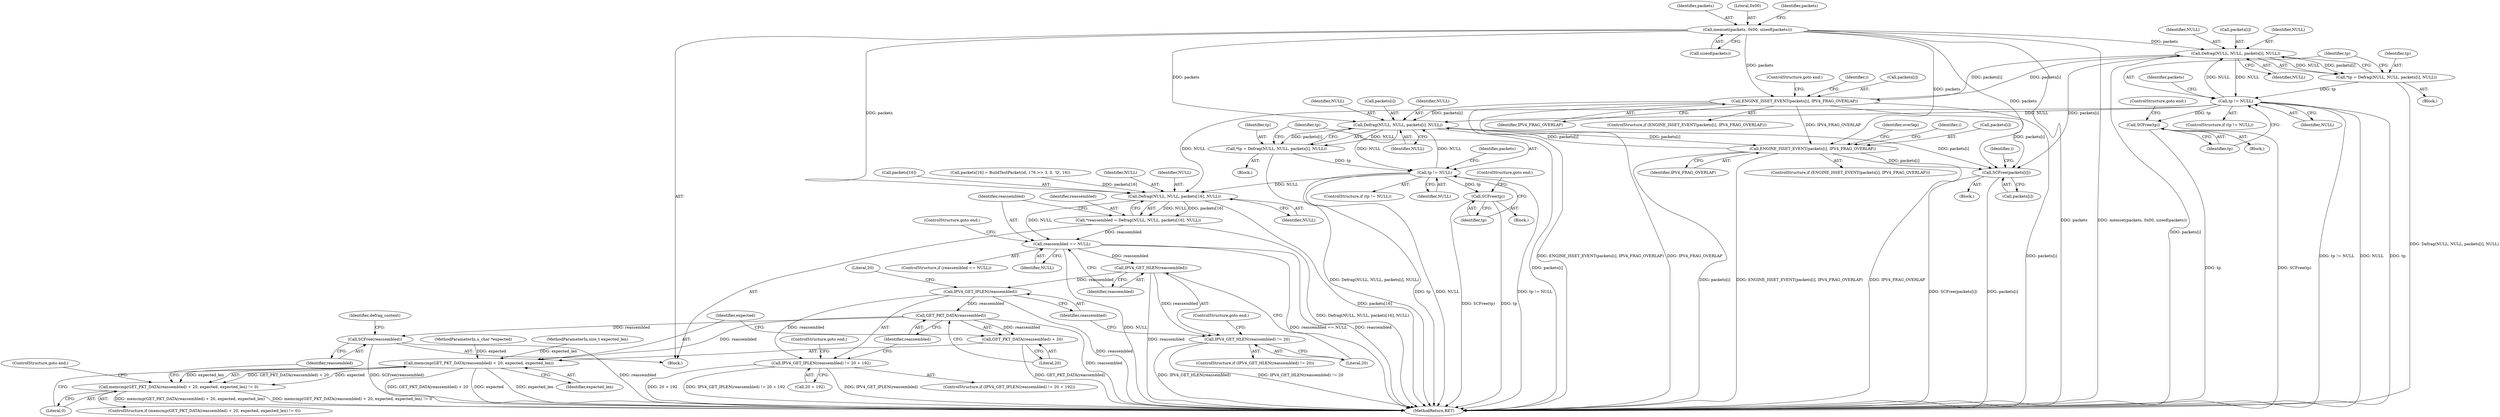 digraph "0_suricata_4a04f814b15762eb446a5ead4d69d021512df6f8_1@API" {
"1000139" [label="(Call,memset(packets, 0x00, sizeof(packets)))"];
"1000362" [label="(Call,Defrag(NULL, NULL, packets[i], NULL))"];
"1000360" [label="(Call,*tp = Defrag(NULL, NULL, packets[i], NULL))"];
"1000370" [label="(Call,tp != NULL)"];
"1000374" [label="(Call,SCFree(tp))"];
"1000399" [label="(Call,Defrag(NULL, NULL, packets[i], NULL))"];
"1000397" [label="(Call,*tp = Defrag(NULL, NULL, packets[i], NULL))"];
"1000407" [label="(Call,tp != NULL)"];
"1000411" [label="(Call,SCFree(tp))"];
"1000431" [label="(Call,Defrag(NULL, NULL, packets[16], NULL))"];
"1000429" [label="(Call,*reassembled = Defrag(NULL, NULL, packets[16], NULL))"];
"1000439" [label="(Call,reassembled == NULL)"];
"1000446" [label="(Call,IPV4_GET_HLEN(reassembled))"];
"1000445" [label="(Call,IPV4_GET_HLEN(reassembled) != 20)"];
"1000453" [label="(Call,IPV4_GET_IPLEN(reassembled))"];
"1000452" [label="(Call,IPV4_GET_IPLEN(reassembled) != 20 + 192)"];
"1000464" [label="(Call,GET_PKT_DATA(reassembled))"];
"1000462" [label="(Call,memcmp(GET_PKT_DATA(reassembled) + 20, expected, expected_len))"];
"1000461" [label="(Call,memcmp(GET_PKT_DATA(reassembled) + 20, expected, expected_len) != 0)"];
"1000463" [label="(Call,GET_PKT_DATA(reassembled) + 20)"];
"1000472" [label="(Call,SCFree(reassembled))"];
"1000415" [label="(Call,ENGINE_ISSET_EVENT(packets[i], IPV4_FRAG_OVERLAP))"];
"1000498" [label="(Call,SCFree(packets[i]))"];
"1000378" [label="(Call,ENGINE_ISSET_EVENT(packets[i], IPV4_FRAG_OVERLAP))"];
"1000365" [label="(Call,packets[i])"];
"1000382" [label="(Identifier,IPV4_FRAG_OVERLAP)"];
"1000453" [label="(Call,IPV4_GET_IPLEN(reassembled))"];
"1000401" [label="(Identifier,NULL)"];
"1000464" [label="(Call,GET_PKT_DATA(reassembled))"];
"1000469" [label="(Literal,0)"];
"1000371" [label="(Identifier,tp)"];
"1000375" [label="(Identifier,tp)"];
"1000402" [label="(Call,packets[i])"];
"1000127" [label="(Block,)"];
"1000451" [label="(ControlStructure,if (IPV4_GET_IPLEN(reassembled) != 20 + 192))"];
"1000362" [label="(Call,Defrag(NULL, NULL, packets[i], NULL))"];
"1000363" [label="(Identifier,NULL)"];
"1000376" [label="(ControlStructure,goto end;)"];
"1000377" [label="(ControlStructure,if (ENGINE_ISSET_EVENT(packets[i], IPV4_FRAG_OVERLAP)))"];
"1000505" [label="(MethodReturn,RET)"];
"1000360" [label="(Call,*tp = Defrag(NULL, NULL, packets[i], NULL))"];
"1000415" [label="(Call,ENGINE_ISSET_EVENT(packets[i], IPV4_FRAG_OVERLAP))"];
"1000444" [label="(ControlStructure,if (IPV4_GET_HLEN(reassembled) != 20))"];
"1000139" [label="(Call,memset(packets, 0x00, sizeof(packets)))"];
"1000361" [label="(Identifier,tp)"];
"1000433" [label="(Identifier,NULL)"];
"1000466" [label="(Literal,20)"];
"1000437" [label="(Identifier,NULL)"];
"1000125" [label="(MethodParameterIn,u_char *expected)"];
"1000455" [label="(Call,20 + 192)"];
"1000454" [label="(Identifier,reassembled)"];
"1000405" [label="(Identifier,NULL)"];
"1000461" [label="(Call,memcmp(GET_PKT_DATA(reassembled) + 20, expected, expected_len) != 0)"];
"1000478" [label="(Identifier,defrag_context)"];
"1000498" [label="(Call,SCFree(packets[i]))"];
"1000413" [label="(ControlStructure,goto end;)"];
"1000422" [label="(Identifier,overlap)"];
"1000432" [label="(Identifier,NULL)"];
"1000434" [label="(Call,packets[16])"];
"1000459" [label="(ControlStructure,goto end;)"];
"1000370" [label="(Call,tp != NULL)"];
"1000450" [label="(ControlStructure,goto end;)"];
"1000499" [label="(Call,packets[i])"];
"1000357" [label="(Identifier,i)"];
"1000430" [label="(Identifier,reassembled)"];
"1000373" [label="(Block,)"];
"1000126" [label="(MethodParameterIn,size_t expected_len)"];
"1000438" [label="(ControlStructure,if (reassembled == NULL))"];
"1000448" [label="(Literal,20)"];
"1000140" [label="(Identifier,packets)"];
"1000446" [label="(Call,IPV4_GET_HLEN(reassembled))"];
"1000417" [label="(Identifier,packets)"];
"1000497" [label="(Block,)"];
"1000142" [label="(Call,sizeof(packets))"];
"1000463" [label="(Call,GET_PKT_DATA(reassembled) + 20)"];
"1000439" [label="(Call,reassembled == NULL)"];
"1000443" [label="(ControlStructure,goto end;)"];
"1000395" [label="(Block,)"];
"1000368" [label="(Identifier,NULL)"];
"1000380" [label="(Identifier,packets)"];
"1000141" [label="(Literal,0x00)"];
"1000431" [label="(Call,Defrag(NULL, NULL, packets[16], NULL))"];
"1000379" [label="(Call,packets[i])"];
"1000407" [label="(Call,tp != NULL)"];
"1000411" [label="(Call,SCFree(tp))"];
"1000408" [label="(Identifier,tp)"];
"1000419" [label="(Identifier,IPV4_FRAG_OVERLAP)"];
"1000406" [label="(ControlStructure,if (tp != NULL))"];
"1000400" [label="(Identifier,NULL)"];
"1000334" [label="(Call,packets[16] = BuildTestPacket(id, 176 >> 3, 0, 'Q', 16))"];
"1000364" [label="(Identifier,NULL)"];
"1000397" [label="(Call,*tp = Defrag(NULL, NULL, packets[i], NULL))"];
"1000462" [label="(Call,memcmp(GET_PKT_DATA(reassembled) + 20, expected, expected_len))"];
"1000429" [label="(Call,*reassembled = Defrag(NULL, NULL, packets[16], NULL))"];
"1000460" [label="(ControlStructure,if (memcmp(GET_PKT_DATA(reassembled) + 20, expected, expected_len) != 0))"];
"1000146" [label="(Identifier,packets)"];
"1000399" [label="(Call,Defrag(NULL, NULL, packets[i], NULL))"];
"1000468" [label="(Identifier,expected_len)"];
"1000452" [label="(Call,IPV4_GET_IPLEN(reassembled) != 20 + 192)"];
"1000496" [label="(Identifier,i)"];
"1000456" [label="(Literal,20)"];
"1000471" [label="(ControlStructure,goto end;)"];
"1000394" [label="(Identifier,i)"];
"1000410" [label="(Block,)"];
"1000465" [label="(Identifier,reassembled)"];
"1000447" [label="(Identifier,reassembled)"];
"1000369" [label="(ControlStructure,if (tp != NULL))"];
"1000440" [label="(Identifier,reassembled)"];
"1000398" [label="(Identifier,tp)"];
"1000441" [label="(Identifier,NULL)"];
"1000467" [label="(Identifier,expected)"];
"1000378" [label="(Call,ENGINE_ISSET_EVENT(packets[i], IPV4_FRAG_OVERLAP))"];
"1000358" [label="(Block,)"];
"1000472" [label="(Call,SCFree(reassembled))"];
"1000372" [label="(Identifier,NULL)"];
"1000445" [label="(Call,IPV4_GET_HLEN(reassembled) != 20)"];
"1000414" [label="(ControlStructure,if (ENGINE_ISSET_EVENT(packets[i], IPV4_FRAG_OVERLAP)))"];
"1000384" [label="(ControlStructure,goto end;)"];
"1000473" [label="(Identifier,reassembled)"];
"1000412" [label="(Identifier,tp)"];
"1000416" [label="(Call,packets[i])"];
"1000409" [label="(Identifier,NULL)"];
"1000374" [label="(Call,SCFree(tp))"];
"1000139" -> "1000127"  [label="AST: "];
"1000139" -> "1000142"  [label="CFG: "];
"1000140" -> "1000139"  [label="AST: "];
"1000141" -> "1000139"  [label="AST: "];
"1000142" -> "1000139"  [label="AST: "];
"1000146" -> "1000139"  [label="CFG: "];
"1000139" -> "1000505"  [label="DDG: memset(packets, 0x00, sizeof(packets))"];
"1000139" -> "1000505"  [label="DDG: packets"];
"1000139" -> "1000362"  [label="DDG: packets"];
"1000139" -> "1000378"  [label="DDG: packets"];
"1000139" -> "1000399"  [label="DDG: packets"];
"1000139" -> "1000415"  [label="DDG: packets"];
"1000139" -> "1000431"  [label="DDG: packets"];
"1000139" -> "1000498"  [label="DDG: packets"];
"1000362" -> "1000360"  [label="AST: "];
"1000362" -> "1000368"  [label="CFG: "];
"1000363" -> "1000362"  [label="AST: "];
"1000364" -> "1000362"  [label="AST: "];
"1000365" -> "1000362"  [label="AST: "];
"1000368" -> "1000362"  [label="AST: "];
"1000360" -> "1000362"  [label="CFG: "];
"1000362" -> "1000505"  [label="DDG: packets[i]"];
"1000362" -> "1000360"  [label="DDG: NULL"];
"1000362" -> "1000360"  [label="DDG: packets[i]"];
"1000370" -> "1000362"  [label="DDG: NULL"];
"1000378" -> "1000362"  [label="DDG: packets[i]"];
"1000362" -> "1000370"  [label="DDG: NULL"];
"1000362" -> "1000378"  [label="DDG: packets[i]"];
"1000362" -> "1000498"  [label="DDG: packets[i]"];
"1000360" -> "1000358"  [label="AST: "];
"1000361" -> "1000360"  [label="AST: "];
"1000371" -> "1000360"  [label="CFG: "];
"1000360" -> "1000505"  [label="DDG: Defrag(NULL, NULL, packets[i], NULL)"];
"1000360" -> "1000370"  [label="DDG: tp"];
"1000370" -> "1000369"  [label="AST: "];
"1000370" -> "1000372"  [label="CFG: "];
"1000371" -> "1000370"  [label="AST: "];
"1000372" -> "1000370"  [label="AST: "];
"1000375" -> "1000370"  [label="CFG: "];
"1000380" -> "1000370"  [label="CFG: "];
"1000370" -> "1000505"  [label="DDG: tp != NULL"];
"1000370" -> "1000505"  [label="DDG: NULL"];
"1000370" -> "1000505"  [label="DDG: tp"];
"1000370" -> "1000374"  [label="DDG: tp"];
"1000370" -> "1000399"  [label="DDG: NULL"];
"1000370" -> "1000431"  [label="DDG: NULL"];
"1000374" -> "1000373"  [label="AST: "];
"1000374" -> "1000375"  [label="CFG: "];
"1000375" -> "1000374"  [label="AST: "];
"1000376" -> "1000374"  [label="CFG: "];
"1000374" -> "1000505"  [label="DDG: tp"];
"1000374" -> "1000505"  [label="DDG: SCFree(tp)"];
"1000399" -> "1000397"  [label="AST: "];
"1000399" -> "1000405"  [label="CFG: "];
"1000400" -> "1000399"  [label="AST: "];
"1000401" -> "1000399"  [label="AST: "];
"1000402" -> "1000399"  [label="AST: "];
"1000405" -> "1000399"  [label="AST: "];
"1000397" -> "1000399"  [label="CFG: "];
"1000399" -> "1000505"  [label="DDG: packets[i]"];
"1000399" -> "1000397"  [label="DDG: NULL"];
"1000399" -> "1000397"  [label="DDG: packets[i]"];
"1000407" -> "1000399"  [label="DDG: NULL"];
"1000378" -> "1000399"  [label="DDG: packets[i]"];
"1000415" -> "1000399"  [label="DDG: packets[i]"];
"1000399" -> "1000407"  [label="DDG: NULL"];
"1000399" -> "1000415"  [label="DDG: packets[i]"];
"1000399" -> "1000498"  [label="DDG: packets[i]"];
"1000397" -> "1000395"  [label="AST: "];
"1000398" -> "1000397"  [label="AST: "];
"1000408" -> "1000397"  [label="CFG: "];
"1000397" -> "1000505"  [label="DDG: Defrag(NULL, NULL, packets[i], NULL)"];
"1000397" -> "1000407"  [label="DDG: tp"];
"1000407" -> "1000406"  [label="AST: "];
"1000407" -> "1000409"  [label="CFG: "];
"1000408" -> "1000407"  [label="AST: "];
"1000409" -> "1000407"  [label="AST: "];
"1000412" -> "1000407"  [label="CFG: "];
"1000417" -> "1000407"  [label="CFG: "];
"1000407" -> "1000505"  [label="DDG: NULL"];
"1000407" -> "1000505"  [label="DDG: tp != NULL"];
"1000407" -> "1000505"  [label="DDG: tp"];
"1000407" -> "1000411"  [label="DDG: tp"];
"1000407" -> "1000431"  [label="DDG: NULL"];
"1000411" -> "1000410"  [label="AST: "];
"1000411" -> "1000412"  [label="CFG: "];
"1000412" -> "1000411"  [label="AST: "];
"1000413" -> "1000411"  [label="CFG: "];
"1000411" -> "1000505"  [label="DDG: SCFree(tp)"];
"1000411" -> "1000505"  [label="DDG: tp"];
"1000431" -> "1000429"  [label="AST: "];
"1000431" -> "1000437"  [label="CFG: "];
"1000432" -> "1000431"  [label="AST: "];
"1000433" -> "1000431"  [label="AST: "];
"1000434" -> "1000431"  [label="AST: "];
"1000437" -> "1000431"  [label="AST: "];
"1000429" -> "1000431"  [label="CFG: "];
"1000431" -> "1000505"  [label="DDG: packets[16]"];
"1000431" -> "1000429"  [label="DDG: NULL"];
"1000431" -> "1000429"  [label="DDG: packets[16]"];
"1000334" -> "1000431"  [label="DDG: packets[16]"];
"1000431" -> "1000439"  [label="DDG: NULL"];
"1000429" -> "1000127"  [label="AST: "];
"1000430" -> "1000429"  [label="AST: "];
"1000440" -> "1000429"  [label="CFG: "];
"1000429" -> "1000505"  [label="DDG: Defrag(NULL, NULL, packets[16], NULL)"];
"1000429" -> "1000439"  [label="DDG: reassembled"];
"1000439" -> "1000438"  [label="AST: "];
"1000439" -> "1000441"  [label="CFG: "];
"1000440" -> "1000439"  [label="AST: "];
"1000441" -> "1000439"  [label="AST: "];
"1000443" -> "1000439"  [label="CFG: "];
"1000447" -> "1000439"  [label="CFG: "];
"1000439" -> "1000505"  [label="DDG: reassembled"];
"1000439" -> "1000505"  [label="DDG: NULL"];
"1000439" -> "1000505"  [label="DDG: reassembled == NULL"];
"1000439" -> "1000446"  [label="DDG: reassembled"];
"1000446" -> "1000445"  [label="AST: "];
"1000446" -> "1000447"  [label="CFG: "];
"1000447" -> "1000446"  [label="AST: "];
"1000448" -> "1000446"  [label="CFG: "];
"1000446" -> "1000505"  [label="DDG: reassembled"];
"1000446" -> "1000445"  [label="DDG: reassembled"];
"1000446" -> "1000453"  [label="DDG: reassembled"];
"1000445" -> "1000444"  [label="AST: "];
"1000445" -> "1000448"  [label="CFG: "];
"1000448" -> "1000445"  [label="AST: "];
"1000450" -> "1000445"  [label="CFG: "];
"1000454" -> "1000445"  [label="CFG: "];
"1000445" -> "1000505"  [label="DDG: IPV4_GET_HLEN(reassembled)"];
"1000445" -> "1000505"  [label="DDG: IPV4_GET_HLEN(reassembled) != 20"];
"1000453" -> "1000452"  [label="AST: "];
"1000453" -> "1000454"  [label="CFG: "];
"1000454" -> "1000453"  [label="AST: "];
"1000456" -> "1000453"  [label="CFG: "];
"1000453" -> "1000505"  [label="DDG: reassembled"];
"1000453" -> "1000452"  [label="DDG: reassembled"];
"1000453" -> "1000464"  [label="DDG: reassembled"];
"1000452" -> "1000451"  [label="AST: "];
"1000452" -> "1000455"  [label="CFG: "];
"1000455" -> "1000452"  [label="AST: "];
"1000459" -> "1000452"  [label="CFG: "];
"1000465" -> "1000452"  [label="CFG: "];
"1000452" -> "1000505"  [label="DDG: 20 + 192"];
"1000452" -> "1000505"  [label="DDG: IPV4_GET_IPLEN(reassembled) != 20 + 192"];
"1000452" -> "1000505"  [label="DDG: IPV4_GET_IPLEN(reassembled)"];
"1000464" -> "1000463"  [label="AST: "];
"1000464" -> "1000465"  [label="CFG: "];
"1000465" -> "1000464"  [label="AST: "];
"1000466" -> "1000464"  [label="CFG: "];
"1000464" -> "1000505"  [label="DDG: reassembled"];
"1000464" -> "1000462"  [label="DDG: reassembled"];
"1000464" -> "1000463"  [label="DDG: reassembled"];
"1000464" -> "1000472"  [label="DDG: reassembled"];
"1000462" -> "1000461"  [label="AST: "];
"1000462" -> "1000468"  [label="CFG: "];
"1000463" -> "1000462"  [label="AST: "];
"1000467" -> "1000462"  [label="AST: "];
"1000468" -> "1000462"  [label="AST: "];
"1000469" -> "1000462"  [label="CFG: "];
"1000462" -> "1000505"  [label="DDG: expected_len"];
"1000462" -> "1000505"  [label="DDG: GET_PKT_DATA(reassembled) + 20"];
"1000462" -> "1000505"  [label="DDG: expected"];
"1000462" -> "1000461"  [label="DDG: GET_PKT_DATA(reassembled) + 20"];
"1000462" -> "1000461"  [label="DDG: expected"];
"1000462" -> "1000461"  [label="DDG: expected_len"];
"1000125" -> "1000462"  [label="DDG: expected"];
"1000126" -> "1000462"  [label="DDG: expected_len"];
"1000461" -> "1000460"  [label="AST: "];
"1000461" -> "1000469"  [label="CFG: "];
"1000469" -> "1000461"  [label="AST: "];
"1000471" -> "1000461"  [label="CFG: "];
"1000473" -> "1000461"  [label="CFG: "];
"1000461" -> "1000505"  [label="DDG: memcmp(GET_PKT_DATA(reassembled) + 20, expected, expected_len) != 0"];
"1000461" -> "1000505"  [label="DDG: memcmp(GET_PKT_DATA(reassembled) + 20, expected, expected_len)"];
"1000463" -> "1000466"  [label="CFG: "];
"1000466" -> "1000463"  [label="AST: "];
"1000467" -> "1000463"  [label="CFG: "];
"1000463" -> "1000505"  [label="DDG: GET_PKT_DATA(reassembled)"];
"1000472" -> "1000127"  [label="AST: "];
"1000472" -> "1000473"  [label="CFG: "];
"1000473" -> "1000472"  [label="AST: "];
"1000478" -> "1000472"  [label="CFG: "];
"1000472" -> "1000505"  [label="DDG: SCFree(reassembled)"];
"1000472" -> "1000505"  [label="DDG: reassembled"];
"1000415" -> "1000414"  [label="AST: "];
"1000415" -> "1000419"  [label="CFG: "];
"1000416" -> "1000415"  [label="AST: "];
"1000419" -> "1000415"  [label="AST: "];
"1000422" -> "1000415"  [label="CFG: "];
"1000394" -> "1000415"  [label="CFG: "];
"1000415" -> "1000505"  [label="DDG: packets[i]"];
"1000415" -> "1000505"  [label="DDG: ENGINE_ISSET_EVENT(packets[i], IPV4_FRAG_OVERLAP)"];
"1000415" -> "1000505"  [label="DDG: IPV4_FRAG_OVERLAP"];
"1000378" -> "1000415"  [label="DDG: IPV4_FRAG_OVERLAP"];
"1000415" -> "1000498"  [label="DDG: packets[i]"];
"1000498" -> "1000497"  [label="AST: "];
"1000498" -> "1000499"  [label="CFG: "];
"1000499" -> "1000498"  [label="AST: "];
"1000496" -> "1000498"  [label="CFG: "];
"1000498" -> "1000505"  [label="DDG: SCFree(packets[i])"];
"1000498" -> "1000505"  [label="DDG: packets[i]"];
"1000378" -> "1000498"  [label="DDG: packets[i]"];
"1000378" -> "1000377"  [label="AST: "];
"1000378" -> "1000382"  [label="CFG: "];
"1000379" -> "1000378"  [label="AST: "];
"1000382" -> "1000378"  [label="AST: "];
"1000384" -> "1000378"  [label="CFG: "];
"1000357" -> "1000378"  [label="CFG: "];
"1000378" -> "1000505"  [label="DDG: packets[i]"];
"1000378" -> "1000505"  [label="DDG: ENGINE_ISSET_EVENT(packets[i], IPV4_FRAG_OVERLAP)"];
"1000378" -> "1000505"  [label="DDG: IPV4_FRAG_OVERLAP"];
}
